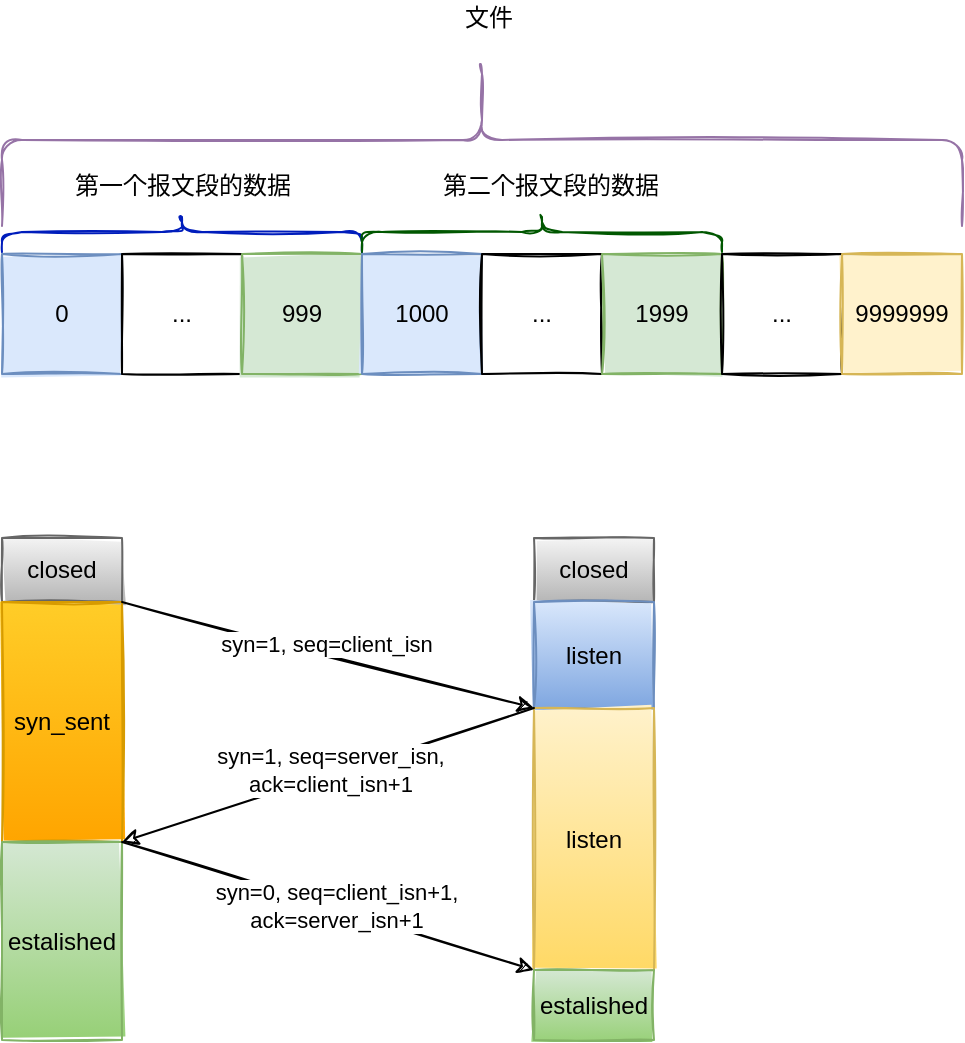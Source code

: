 <mxfile version="13.8.3" type="github">
  <diagram id="rEZjkP4qBjMyPhjxHTaZ" name="第 1 页">
    <mxGraphModel dx="981" dy="554" grid="0" gridSize="10" guides="1" tooltips="1" connect="1" arrows="1" fold="1" page="0" pageScale="1" pageWidth="2339" pageHeight="3300" background="none" math="0" shadow="0">
      <root>
        <mxCell id="0" />
        <mxCell id="1" parent="0" />
        <mxCell id="QJgU92E7XcyVNqFopd3X-1" value="0" style="rounded=0;whiteSpace=wrap;html=1;sketch=1;fillColor=#dae8fc;strokeColor=#6c8ebf;fillStyle=solid;" vertex="1" parent="1">
          <mxGeometry x="162" y="277" width="60" height="60" as="geometry" />
        </mxCell>
        <mxCell id="QJgU92E7XcyVNqFopd3X-2" value="..." style="rounded=0;whiteSpace=wrap;html=1;sketch=1;" vertex="1" parent="1">
          <mxGeometry x="222" y="277" width="60" height="60" as="geometry" />
        </mxCell>
        <mxCell id="QJgU92E7XcyVNqFopd3X-3" value="999" style="rounded=0;whiteSpace=wrap;html=1;sketch=1;fillColor=#d5e8d4;strokeColor=#82b366;fillStyle=solid;" vertex="1" parent="1">
          <mxGeometry x="282" y="277" width="60" height="60" as="geometry" />
        </mxCell>
        <mxCell id="QJgU92E7XcyVNqFopd3X-4" value="1000" style="rounded=0;whiteSpace=wrap;html=1;sketch=1;fillColor=#dae8fc;strokeColor=#6c8ebf;fillStyle=solid;" vertex="1" parent="1">
          <mxGeometry x="342" y="277" width="60" height="60" as="geometry" />
        </mxCell>
        <mxCell id="QJgU92E7XcyVNqFopd3X-5" value="..." style="rounded=0;whiteSpace=wrap;html=1;sketch=1;" vertex="1" parent="1">
          <mxGeometry x="402" y="277" width="60" height="60" as="geometry" />
        </mxCell>
        <mxCell id="QJgU92E7XcyVNqFopd3X-6" value="1999" style="rounded=0;whiteSpace=wrap;html=1;sketch=1;fillColor=#d5e8d4;strokeColor=#82b366;fillStyle=solid;" vertex="1" parent="1">
          <mxGeometry x="462" y="277" width="60" height="60" as="geometry" />
        </mxCell>
        <mxCell id="QJgU92E7XcyVNqFopd3X-7" value="..." style="rounded=0;whiteSpace=wrap;html=1;sketch=1;" vertex="1" parent="1">
          <mxGeometry x="522" y="277" width="60" height="60" as="geometry" />
        </mxCell>
        <mxCell id="QJgU92E7XcyVNqFopd3X-8" value="9999999" style="rounded=0;whiteSpace=wrap;html=1;sketch=1;fillColor=#fff2cc;strokeColor=#d6b656;fillStyle=solid;" vertex="1" parent="1">
          <mxGeometry x="582" y="277" width="60" height="60" as="geometry" />
        </mxCell>
        <mxCell id="QJgU92E7XcyVNqFopd3X-9" value="" style="shape=curlyBracket;whiteSpace=wrap;html=1;rounded=1;direction=south;sketch=1;fillColor=#0050ef;strokeColor=#001DBC;fontColor=#ffffff;" vertex="1" parent="1">
          <mxGeometry x="162" y="256" width="180" height="20" as="geometry" />
        </mxCell>
        <mxCell id="QJgU92E7XcyVNqFopd3X-10" value="" style="shape=curlyBracket;whiteSpace=wrap;html=1;rounded=1;direction=south;sketch=1;fillColor=#008a00;strokeColor=#005700;fontColor=#ffffff;" vertex="1" parent="1">
          <mxGeometry x="342" y="256" width="180" height="20" as="geometry" />
        </mxCell>
        <mxCell id="QJgU92E7XcyVNqFopd3X-12" value="第一个报文段的数据" style="text;html=1;resizable=0;autosize=1;align=center;verticalAlign=middle;points=[];fillColor=none;strokeColor=none;rounded=0;sketch=1;" vertex="1" parent="1">
          <mxGeometry x="193" y="234" width="118" height="18" as="geometry" />
        </mxCell>
        <mxCell id="QJgU92E7XcyVNqFopd3X-13" value="第二个报文段的数据" style="text;html=1;resizable=0;autosize=1;align=center;verticalAlign=middle;points=[];fillColor=none;strokeColor=none;rounded=0;sketch=1;" vertex="1" parent="1">
          <mxGeometry x="377" y="234" width="118" height="18" as="geometry" />
        </mxCell>
        <mxCell id="QJgU92E7XcyVNqFopd3X-14" value="" style="shape=curlyBracket;whiteSpace=wrap;html=1;rounded=1;sketch=1;rotation=90;fillColor=#e1d5e7;strokeColor=#9673a6;" vertex="1" parent="1">
          <mxGeometry x="359" y="-20" width="86" height="480" as="geometry" />
        </mxCell>
        <mxCell id="QJgU92E7XcyVNqFopd3X-15" value="文件" style="text;html=1;resizable=0;autosize=1;align=center;verticalAlign=middle;points=[];fillColor=none;strokeColor=none;rounded=0;sketch=1;" vertex="1" parent="1">
          <mxGeometry x="388" y="150" width="34" height="18" as="geometry" />
        </mxCell>
        <mxCell id="QJgU92E7XcyVNqFopd3X-17" value="closed" style="rounded=0;whiteSpace=wrap;html=1;sketch=1;fillColor=#f5f5f5;strokeColor=#666666;fillStyle=solid;glass=0;shadow=0;gradientColor=#b3b3b3;" vertex="1" parent="1">
          <mxGeometry x="162" y="419" width="60" height="32" as="geometry" />
        </mxCell>
        <mxCell id="QJgU92E7XcyVNqFopd3X-18" value="closed" style="rounded=0;whiteSpace=wrap;html=1;sketch=1;fillColor=#f5f5f5;strokeColor=#666666;fillStyle=solid;gradientColor=#b3b3b3;" vertex="1" parent="1">
          <mxGeometry x="428" y="419" width="60" height="32" as="geometry" />
        </mxCell>
        <mxCell id="QJgU92E7XcyVNqFopd3X-19" value="syn_sent" style="rounded=0;whiteSpace=wrap;html=1;sketch=1;fillColor=#ffcd28;strokeColor=#d79b00;fillStyle=solid;glass=0;shadow=0;gradientColor=#ffa500;" vertex="1" parent="1">
          <mxGeometry x="162" y="451" width="60" height="120" as="geometry" />
        </mxCell>
        <mxCell id="QJgU92E7XcyVNqFopd3X-20" value="estalished" style="rounded=0;whiteSpace=wrap;html=1;sketch=1;fillColor=#d5e8d4;strokeColor=#82b366;fillStyle=solid;glass=0;shadow=0;gradientColor=#97d077;" vertex="1" parent="1">
          <mxGeometry x="162" y="571" width="60" height="99" as="geometry" />
        </mxCell>
        <mxCell id="QJgU92E7XcyVNqFopd3X-21" value="listen" style="rounded=0;whiteSpace=wrap;html=1;sketch=1;fillColor=#dae8fc;strokeColor=#6c8ebf;fillStyle=solid;gradientColor=#7ea6e0;" vertex="1" parent="1">
          <mxGeometry x="428" y="451" width="60" height="53" as="geometry" />
        </mxCell>
        <mxCell id="QJgU92E7XcyVNqFopd3X-22" value="listen" style="rounded=0;whiteSpace=wrap;html=1;sketch=1;fillColor=#fff2cc;strokeColor=#d6b656;fillStyle=solid;gradientColor=#ffd966;" vertex="1" parent="1">
          <mxGeometry x="428" y="504" width="60" height="131" as="geometry" />
        </mxCell>
        <mxCell id="QJgU92E7XcyVNqFopd3X-23" value="estalished" style="rounded=0;whiteSpace=wrap;html=1;sketch=1;fillColor=#d5e8d4;strokeColor=#82b366;fillStyle=solid;gradientColor=#97d077;" vertex="1" parent="1">
          <mxGeometry x="428" y="635" width="60" height="35" as="geometry" />
        </mxCell>
        <mxCell id="QJgU92E7XcyVNqFopd3X-25" value="" style="endArrow=classic;html=1;exitX=1;exitY=0;exitDx=0;exitDy=0;entryX=0;entryY=1;entryDx=0;entryDy=0;sketch=1;" edge="1" parent="1" source="QJgU92E7XcyVNqFopd3X-19" target="QJgU92E7XcyVNqFopd3X-21">
          <mxGeometry width="50" height="50" relative="1" as="geometry">
            <mxPoint x="247" y="515" as="sourcePoint" />
            <mxPoint x="297" y="465" as="targetPoint" />
          </mxGeometry>
        </mxCell>
        <mxCell id="QJgU92E7XcyVNqFopd3X-29" value="syn=1, seq=client_isn" style="edgeLabel;html=1;align=center;verticalAlign=middle;resizable=0;points=[];" vertex="1" connectable="0" parent="QJgU92E7XcyVNqFopd3X-25">
          <mxGeometry x="-0.309" y="1" relative="1" as="geometry">
            <mxPoint x="29.97" y="2.98" as="offset" />
          </mxGeometry>
        </mxCell>
        <mxCell id="QJgU92E7XcyVNqFopd3X-26" value="" style="endArrow=classic;html=1;exitX=0;exitY=1;exitDx=0;exitDy=0;entryX=1;entryY=0;entryDx=0;entryDy=0;sketch=1;" edge="1" parent="1" source="QJgU92E7XcyVNqFopd3X-21" target="QJgU92E7XcyVNqFopd3X-20">
          <mxGeometry width="50" height="50" relative="1" as="geometry">
            <mxPoint x="232" y="461" as="sourcePoint" />
            <mxPoint x="352" y="492" as="targetPoint" />
          </mxGeometry>
        </mxCell>
        <mxCell id="QJgU92E7XcyVNqFopd3X-30" value="syn=1, seq=server_isn,&lt;br&gt;ack=client_isn+1" style="edgeLabel;html=1;align=center;verticalAlign=middle;resizable=0;points=[];" vertex="1" connectable="0" parent="QJgU92E7XcyVNqFopd3X-26">
          <mxGeometry x="-0.193" y="-1" relative="1" as="geometry">
            <mxPoint x="-18.36" y="5.11" as="offset" />
          </mxGeometry>
        </mxCell>
        <mxCell id="QJgU92E7XcyVNqFopd3X-27" value="" style="endArrow=classic;html=1;exitX=1;exitY=0;exitDx=0;exitDy=0;entryX=0;entryY=0;entryDx=0;entryDy=0;sketch=1;" edge="1" parent="1" source="QJgU92E7XcyVNqFopd3X-20" target="QJgU92E7XcyVNqFopd3X-23">
          <mxGeometry width="50" height="50" relative="1" as="geometry">
            <mxPoint x="352" y="492" as="sourcePoint" />
            <mxPoint x="232" y="534" as="targetPoint" />
          </mxGeometry>
        </mxCell>
        <mxCell id="QJgU92E7XcyVNqFopd3X-31" value="syn=0, seq=client_isn+1,&lt;br&gt;ack=server_isn+1" style="edgeLabel;html=1;align=center;verticalAlign=middle;resizable=0;points=[];" vertex="1" connectable="0" parent="QJgU92E7XcyVNqFopd3X-27">
          <mxGeometry x="0.093" y="-1" relative="1" as="geometry">
            <mxPoint x="-5.32" y="-3.94" as="offset" />
          </mxGeometry>
        </mxCell>
      </root>
    </mxGraphModel>
  </diagram>
</mxfile>
